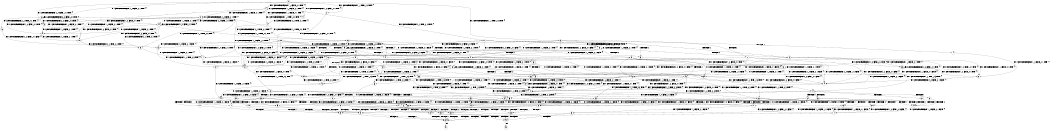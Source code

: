 digraph BCG {
size = "7, 10.5";
center = TRUE;
node [shape = circle];
0 [peripheries = 2];
0 -> 1 [label = "EX !0 !ATOMIC_EXCH_BRANCH (1, +0, FALSE, +0, 1, TRUE) !{}"];
0 -> 2 [label = "EX !2 !ATOMIC_EXCH_BRANCH (2, +1, TRUE, +0, 2, TRUE) !{}"];
0 -> 3 [label = "EX !1 !ATOMIC_EXCH_BRANCH (2, +0, FALSE, +0, 1, TRUE) !{}"];
0 -> 4 [label = "EX !0 !ATOMIC_EXCH_BRANCH (1, +0, FALSE, +0, 1, TRUE) !{}"];
0 -> 5 [label = "EX !2 !ATOMIC_EXCH_BRANCH (2, +1, TRUE, +0, 2, TRUE) !{}"];
0 -> 6 [label = "EX !1 !ATOMIC_EXCH_BRANCH (2, +0, FALSE, +0, 1, TRUE) !{}"];
1 -> 7 [label = "EX !2 !ATOMIC_EXCH_BRANCH (2, +1, TRUE, +0, 2, TRUE) !{}"];
2 -> 8 [label = "EX !0 !ATOMIC_EXCH_BRANCH (1, +0, FALSE, +0, 1, TRUE) !{}"];
3 -> 9 [label = "EX !0 !ATOMIC_EXCH_BRANCH (1, +0, FALSE, +0, 1, TRUE) !{}"];
4 -> 1 [label = "EX !0 !ATOMIC_EXCH_BRANCH (1, +0, FALSE, +0, 1, TRUE) !{}"];
4 -> 7 [label = "EX !2 !ATOMIC_EXCH_BRANCH (2, +1, TRUE, +0, 2, TRUE) !{}"];
4 -> 10 [label = "EX !1 !ATOMIC_EXCH_BRANCH (2, +0, FALSE, +0, 1, TRUE) !{}"];
4 -> 4 [label = "EX !0 !ATOMIC_EXCH_BRANCH (1, +0, FALSE, +0, 1, TRUE) !{}"];
4 -> 11 [label = "EX !2 !ATOMIC_EXCH_BRANCH (2, +1, TRUE, +0, 2, TRUE) !{}"];
4 -> 12 [label = "EX !1 !ATOMIC_EXCH_BRANCH (2, +0, FALSE, +0, 1, TRUE) !{}"];
5 -> 8 [label = "EX !0 !ATOMIC_EXCH_BRANCH (1, +0, FALSE, +0, 1, TRUE) !{}"];
5 -> 13 [label = "EX !1 !ATOMIC_EXCH_BRANCH (2, +0, FALSE, +0, 1, FALSE) !{}"];
5 -> 14 [label = "TERMINATE !2"];
5 -> 15 [label = "EX !0 !ATOMIC_EXCH_BRANCH (1, +0, FALSE, +0, 1, TRUE) !{}"];
5 -> 16 [label = "EX !1 !ATOMIC_EXCH_BRANCH (2, +0, FALSE, +0, 1, FALSE) !{}"];
5 -> 17 [label = "TERMINATE !2"];
6 -> 3 [label = "EX !1 !ATOMIC_EXCH_BRANCH (2, +0, FALSE, +0, 1, TRUE) !{}"];
6 -> 9 [label = "EX !0 !ATOMIC_EXCH_BRANCH (1, +0, FALSE, +0, 1, TRUE) !{}"];
6 -> 18 [label = "EX !2 !ATOMIC_EXCH_BRANCH (2, +1, TRUE, +0, 2, TRUE) !{}"];
6 -> 6 [label = "EX !1 !ATOMIC_EXCH_BRANCH (2, +0, FALSE, +0, 1, TRUE) !{}"];
6 -> 19 [label = "EX !0 !ATOMIC_EXCH_BRANCH (1, +0, FALSE, +0, 1, TRUE) !{}"];
6 -> 20 [label = "EX !2 !ATOMIC_EXCH_BRANCH (2, +1, TRUE, +0, 2, TRUE) !{}"];
7 -> 8 [label = "EX !0 !ATOMIC_EXCH_BRANCH (1, +0, FALSE, +0, 1, TRUE) !{}"];
8 -> 21 [label = "EX !1 !ATOMIC_EXCH_BRANCH (2, +0, FALSE, +0, 1, FALSE) !{}"];
9 -> 10 [label = "EX !1 !ATOMIC_EXCH_BRANCH (2, +0, FALSE, +0, 1, TRUE) !{}"];
10 -> 22 [label = "EX !2 !ATOMIC_EXCH_BRANCH (2, +1, TRUE, +0, 2, TRUE) !{}"];
11 -> 8 [label = "EX !0 !ATOMIC_EXCH_BRANCH (1, +0, FALSE, +0, 1, TRUE) !{}"];
11 -> 21 [label = "EX !1 !ATOMIC_EXCH_BRANCH (2, +0, FALSE, +0, 1, FALSE) !{}"];
11 -> 23 [label = "TERMINATE !2"];
11 -> 15 [label = "EX !0 !ATOMIC_EXCH_BRANCH (1, +0, FALSE, +0, 1, TRUE) !{}"];
11 -> 24 [label = "EX !1 !ATOMIC_EXCH_BRANCH (2, +0, FALSE, +0, 1, FALSE) !{}"];
11 -> 25 [label = "TERMINATE !2"];
12 -> 9 [label = "EX !0 !ATOMIC_EXCH_BRANCH (1, +0, FALSE, +0, 1, TRUE) !{}"];
12 -> 10 [label = "EX !1 !ATOMIC_EXCH_BRANCH (2, +0, FALSE, +0, 1, TRUE) !{}"];
12 -> 22 [label = "EX !2 !ATOMIC_EXCH_BRANCH (2, +1, TRUE, +0, 2, TRUE) !{}"];
12 -> 19 [label = "EX !0 !ATOMIC_EXCH_BRANCH (1, +0, FALSE, +0, 1, TRUE) !{}"];
12 -> 12 [label = "EX !1 !ATOMIC_EXCH_BRANCH (2, +0, FALSE, +0, 1, TRUE) !{}"];
12 -> 26 [label = "EX !2 !ATOMIC_EXCH_BRANCH (2, +1, TRUE, +0, 2, TRUE) !{}"];
13 -> 27 [label = "EX !1 !ATOMIC_EXCH_BRANCH (1, +1, TRUE, +0, 3, TRUE) !{}"];
14 -> 28 [label = "EX !0 !ATOMIC_EXCH_BRANCH (1, +0, FALSE, +0, 1, TRUE) !{}"];
15 -> 8 [label = "EX !0 !ATOMIC_EXCH_BRANCH (1, +0, FALSE, +0, 1, TRUE) !{}"];
15 -> 21 [label = "EX !1 !ATOMIC_EXCH_BRANCH (2, +0, FALSE, +0, 1, FALSE) !{}"];
15 -> 23 [label = "TERMINATE !2"];
15 -> 15 [label = "EX !0 !ATOMIC_EXCH_BRANCH (1, +0, FALSE, +0, 1, TRUE) !{}"];
15 -> 24 [label = "EX !1 !ATOMIC_EXCH_BRANCH (2, +0, FALSE, +0, 1, FALSE) !{}"];
15 -> 25 [label = "TERMINATE !2"];
16 -> 27 [label = "EX !1 !ATOMIC_EXCH_BRANCH (1, +1, TRUE, +0, 3, TRUE) !{}"];
16 -> 29 [label = "EX !0 !ATOMIC_EXCH_BRANCH (1, +0, FALSE, +0, 1, TRUE) !{}"];
16 -> 30 [label = "TERMINATE !2"];
16 -> 31 [label = "EX !1 !ATOMIC_EXCH_BRANCH (1, +1, TRUE, +0, 3, TRUE) !{}"];
16 -> 32 [label = "EX !0 !ATOMIC_EXCH_BRANCH (1, +0, FALSE, +0, 1, TRUE) !{}"];
16 -> 33 [label = "TERMINATE !2"];
17 -> 28 [label = "EX !0 !ATOMIC_EXCH_BRANCH (1, +0, FALSE, +0, 1, TRUE) !{}"];
17 -> 34 [label = "EX !1 !ATOMIC_EXCH_BRANCH (2, +0, FALSE, +0, 1, FALSE) !{}"];
17 -> 35 [label = "EX !0 !ATOMIC_EXCH_BRANCH (1, +0, FALSE, +0, 1, TRUE) !{}"];
17 -> 36 [label = "EX !1 !ATOMIC_EXCH_BRANCH (2, +0, FALSE, +0, 1, FALSE) !{}"];
18 -> 13 [label = "EX !1 !ATOMIC_EXCH_BRANCH (2, +0, FALSE, +0, 1, FALSE) !{}"];
19 -> 9 [label = "EX !0 !ATOMIC_EXCH_BRANCH (1, +0, FALSE, +0, 1, TRUE) !{}"];
19 -> 10 [label = "EX !1 !ATOMIC_EXCH_BRANCH (2, +0, FALSE, +0, 1, TRUE) !{}"];
19 -> 22 [label = "EX !2 !ATOMIC_EXCH_BRANCH (2, +1, TRUE, +0, 2, TRUE) !{}"];
19 -> 19 [label = "EX !0 !ATOMIC_EXCH_BRANCH (1, +0, FALSE, +0, 1, TRUE) !{}"];
19 -> 12 [label = "EX !1 !ATOMIC_EXCH_BRANCH (2, +0, FALSE, +0, 1, TRUE) !{}"];
19 -> 26 [label = "EX !2 !ATOMIC_EXCH_BRANCH (2, +1, TRUE, +0, 2, TRUE) !{}"];
20 -> 13 [label = "EX !1 !ATOMIC_EXCH_BRANCH (2, +0, FALSE, +0, 1, FALSE) !{}"];
20 -> 37 [label = "EX !0 !ATOMIC_EXCH_BRANCH (1, +0, FALSE, +0, 1, TRUE) !{}"];
20 -> 38 [label = "TERMINATE !2"];
20 -> 16 [label = "EX !1 !ATOMIC_EXCH_BRANCH (2, +0, FALSE, +0, 1, FALSE) !{}"];
20 -> 39 [label = "EX !0 !ATOMIC_EXCH_BRANCH (1, +0, FALSE, +0, 1, TRUE) !{}"];
20 -> 40 [label = "TERMINATE !2"];
21 -> 29 [label = "EX !0 !ATOMIC_EXCH_BRANCH (1, +0, FALSE, +0, 1, TRUE) !{}"];
22 -> 37 [label = "EX !0 !ATOMIC_EXCH_BRANCH (1, +0, FALSE, +0, 1, TRUE) !{}"];
23 -> 41 [label = "EX !1 !ATOMIC_EXCH_BRANCH (2, +0, FALSE, +0, 1, FALSE) !{}"];
24 -> 29 [label = "EX !0 !ATOMIC_EXCH_BRANCH (1, +0, FALSE, +0, 1, TRUE) !{}"];
24 -> 42 [label = "EX !1 !ATOMIC_EXCH_BRANCH (1, +1, TRUE, +0, 3, TRUE) !{}"];
24 -> 43 [label = "TERMINATE !2"];
24 -> 32 [label = "EX !0 !ATOMIC_EXCH_BRANCH (1, +0, FALSE, +0, 1, TRUE) !{}"];
24 -> 44 [label = "EX !1 !ATOMIC_EXCH_BRANCH (1, +1, TRUE, +0, 3, TRUE) !{}"];
24 -> 45 [label = "TERMINATE !2"];
25 -> 41 [label = "EX !1 !ATOMIC_EXCH_BRANCH (2, +0, FALSE, +0, 1, FALSE) !{}"];
25 -> 28 [label = "EX !0 !ATOMIC_EXCH_BRANCH (1, +0, FALSE, +0, 1, TRUE) !{}"];
25 -> 46 [label = "EX !1 !ATOMIC_EXCH_BRANCH (2, +0, FALSE, +0, 1, FALSE) !{}"];
25 -> 35 [label = "EX !0 !ATOMIC_EXCH_BRANCH (1, +0, FALSE, +0, 1, TRUE) !{}"];
26 -> 37 [label = "EX !0 !ATOMIC_EXCH_BRANCH (1, +0, FALSE, +0, 1, TRUE) !{}"];
26 -> 21 [label = "EX !1 !ATOMIC_EXCH_BRANCH (2, +0, FALSE, +0, 1, FALSE) !{}"];
26 -> 47 [label = "TERMINATE !2"];
26 -> 39 [label = "EX !0 !ATOMIC_EXCH_BRANCH (1, +0, FALSE, +0, 1, TRUE) !{}"];
26 -> 24 [label = "EX !1 !ATOMIC_EXCH_BRANCH (2, +0, FALSE, +0, 1, FALSE) !{}"];
26 -> 48 [label = "TERMINATE !2"];
27 -> 49 [label = "EX !0 !ATOMIC_EXCH_BRANCH (1, +0, FALSE, +0, 1, FALSE) !{}"];
28 -> 41 [label = "EX !1 !ATOMIC_EXCH_BRANCH (2, +0, FALSE, +0, 1, FALSE) !{}"];
29 -> 42 [label = "EX !1 !ATOMIC_EXCH_BRANCH (1, +1, TRUE, +0, 3, TRUE) !{}"];
30 -> 50 [label = "EX !0 !ATOMIC_EXCH_BRANCH (1, +0, FALSE, +0, 1, TRUE) !{}"];
31 -> 49 [label = "EX !0 !ATOMIC_EXCH_BRANCH (1, +0, FALSE, +0, 1, FALSE) !{}"];
31 -> 51 [label = "TERMINATE !2"];
31 -> 52 [label = "TERMINATE !1"];
31 -> 53 [label = "EX !0 !ATOMIC_EXCH_BRANCH (1, +0, FALSE, +0, 1, FALSE) !{}"];
31 -> 54 [label = "TERMINATE !2"];
31 -> 55 [label = "TERMINATE !1"];
32 -> 29 [label = "EX !0 !ATOMIC_EXCH_BRANCH (1, +0, FALSE, +0, 1, TRUE) !{}"];
32 -> 42 [label = "EX !1 !ATOMIC_EXCH_BRANCH (1, +1, TRUE, +0, 3, TRUE) !{}"];
32 -> 43 [label = "TERMINATE !2"];
32 -> 32 [label = "EX !0 !ATOMIC_EXCH_BRANCH (1, +0, FALSE, +0, 1, TRUE) !{}"];
32 -> 44 [label = "EX !1 !ATOMIC_EXCH_BRANCH (1, +1, TRUE, +0, 3, TRUE) !{}"];
32 -> 45 [label = "TERMINATE !2"];
33 -> 50 [label = "EX !0 !ATOMIC_EXCH_BRANCH (1, +0, FALSE, +0, 1, TRUE) !{}"];
33 -> 56 [label = "EX !1 !ATOMIC_EXCH_BRANCH (1, +1, TRUE, +0, 3, TRUE) !{}"];
33 -> 57 [label = "EX !0 !ATOMIC_EXCH_BRANCH (1, +0, FALSE, +0, 1, TRUE) !{}"];
33 -> 58 [label = "EX !1 !ATOMIC_EXCH_BRANCH (1, +1, TRUE, +0, 3, TRUE) !{}"];
34 -> 56 [label = "EX !1 !ATOMIC_EXCH_BRANCH (1, +1, TRUE, +0, 3, TRUE) !{}"];
35 -> 28 [label = "EX !0 !ATOMIC_EXCH_BRANCH (1, +0, FALSE, +0, 1, TRUE) !{}"];
35 -> 41 [label = "EX !1 !ATOMIC_EXCH_BRANCH (2, +0, FALSE, +0, 1, FALSE) !{}"];
35 -> 35 [label = "EX !0 !ATOMIC_EXCH_BRANCH (1, +0, FALSE, +0, 1, TRUE) !{}"];
35 -> 46 [label = "EX !1 !ATOMIC_EXCH_BRANCH (2, +0, FALSE, +0, 1, FALSE) !{}"];
36 -> 56 [label = "EX !1 !ATOMIC_EXCH_BRANCH (1, +1, TRUE, +0, 3, TRUE) !{}"];
36 -> 50 [label = "EX !0 !ATOMIC_EXCH_BRANCH (1, +0, FALSE, +0, 1, TRUE) !{}"];
36 -> 58 [label = "EX !1 !ATOMIC_EXCH_BRANCH (1, +1, TRUE, +0, 3, TRUE) !{}"];
36 -> 57 [label = "EX !0 !ATOMIC_EXCH_BRANCH (1, +0, FALSE, +0, 1, TRUE) !{}"];
37 -> 21 [label = "EX !1 !ATOMIC_EXCH_BRANCH (2, +0, FALSE, +0, 1, FALSE) !{}"];
38 -> 59 [label = "EX !0 !ATOMIC_EXCH_BRANCH (1, +0, FALSE, +0, 1, TRUE) !{}"];
39 -> 37 [label = "EX !0 !ATOMIC_EXCH_BRANCH (1, +0, FALSE, +0, 1, TRUE) !{}"];
39 -> 21 [label = "EX !1 !ATOMIC_EXCH_BRANCH (2, +0, FALSE, +0, 1, FALSE) !{}"];
39 -> 47 [label = "TERMINATE !2"];
39 -> 39 [label = "EX !0 !ATOMIC_EXCH_BRANCH (1, +0, FALSE, +0, 1, TRUE) !{}"];
39 -> 24 [label = "EX !1 !ATOMIC_EXCH_BRANCH (2, +0, FALSE, +0, 1, FALSE) !{}"];
39 -> 48 [label = "TERMINATE !2"];
40 -> 59 [label = "EX !0 !ATOMIC_EXCH_BRANCH (1, +0, FALSE, +0, 1, TRUE) !{}"];
40 -> 34 [label = "EX !1 !ATOMIC_EXCH_BRANCH (2, +0, FALSE, +0, 1, FALSE) !{}"];
40 -> 60 [label = "EX !0 !ATOMIC_EXCH_BRANCH (1, +0, FALSE, +0, 1, TRUE) !{}"];
40 -> 36 [label = "EX !1 !ATOMIC_EXCH_BRANCH (2, +0, FALSE, +0, 1, FALSE) !{}"];
41 -> 50 [label = "EX !0 !ATOMIC_EXCH_BRANCH (1, +0, FALSE, +0, 1, TRUE) !{}"];
42 -> 49 [label = "EX !0 !ATOMIC_EXCH_BRANCH (1, +0, FALSE, +0, 1, FALSE) !{}"];
43 -> 50 [label = "EX !0 !ATOMIC_EXCH_BRANCH (1, +0, FALSE, +0, 1, TRUE) !{}"];
44 -> 49 [label = "EX !0 !ATOMIC_EXCH_BRANCH (1, +0, FALSE, +0, 1, FALSE) !{}"];
44 -> 61 [label = "TERMINATE !2"];
44 -> 62 [label = "TERMINATE !1"];
44 -> 53 [label = "EX !0 !ATOMIC_EXCH_BRANCH (1, +0, FALSE, +0, 1, FALSE) !{}"];
44 -> 63 [label = "TERMINATE !2"];
44 -> 64 [label = "TERMINATE !1"];
45 -> 50 [label = "EX !0 !ATOMIC_EXCH_BRANCH (1, +0, FALSE, +0, 1, TRUE) !{}"];
45 -> 65 [label = "EX !1 !ATOMIC_EXCH_BRANCH (1, +1, TRUE, +0, 3, TRUE) !{}"];
45 -> 57 [label = "EX !0 !ATOMIC_EXCH_BRANCH (1, +0, FALSE, +0, 1, TRUE) !{}"];
45 -> 66 [label = "EX !1 !ATOMIC_EXCH_BRANCH (1, +1, TRUE, +0, 3, TRUE) !{}"];
46 -> 50 [label = "EX !0 !ATOMIC_EXCH_BRANCH (1, +0, FALSE, +0, 1, TRUE) !{}"];
46 -> 65 [label = "EX !1 !ATOMIC_EXCH_BRANCH (1, +1, TRUE, +0, 3, TRUE) !{}"];
46 -> 57 [label = "EX !0 !ATOMIC_EXCH_BRANCH (1, +0, FALSE, +0, 1, TRUE) !{}"];
46 -> 66 [label = "EX !1 !ATOMIC_EXCH_BRANCH (1, +1, TRUE, +0, 3, TRUE) !{}"];
47 -> 59 [label = "EX !0 !ATOMIC_EXCH_BRANCH (1, +0, FALSE, +0, 1, TRUE) !{}"];
48 -> 59 [label = "EX !0 !ATOMIC_EXCH_BRANCH (1, +0, FALSE, +0, 1, TRUE) !{}"];
48 -> 41 [label = "EX !1 !ATOMIC_EXCH_BRANCH (2, +0, FALSE, +0, 1, FALSE) !{}"];
48 -> 60 [label = "EX !0 !ATOMIC_EXCH_BRANCH (1, +0, FALSE, +0, 1, TRUE) !{}"];
48 -> 46 [label = "EX !1 !ATOMIC_EXCH_BRANCH (2, +0, FALSE, +0, 1, FALSE) !{}"];
49 -> 67 [label = "TERMINATE !0"];
50 -> 65 [label = "EX !1 !ATOMIC_EXCH_BRANCH (1, +1, TRUE, +0, 3, TRUE) !{}"];
51 -> 68 [label = "EX !0 !ATOMIC_EXCH_BRANCH (1, +0, FALSE, +0, 1, FALSE) !{}"];
52 -> 69 [label = "EX !0 !ATOMIC_EXCH_BRANCH (1, +0, FALSE, +0, 1, FALSE) !{}"];
53 -> 67 [label = "TERMINATE !0"];
53 -> 70 [label = "TERMINATE !2"];
53 -> 71 [label = "TERMINATE !1"];
53 -> 72 [label = "TERMINATE !0"];
53 -> 73 [label = "TERMINATE !2"];
53 -> 74 [label = "TERMINATE !1"];
54 -> 68 [label = "EX !0 !ATOMIC_EXCH_BRANCH (1, +0, FALSE, +0, 1, FALSE) !{}"];
54 -> 75 [label = "TERMINATE !1"];
54 -> 76 [label = "EX !0 !ATOMIC_EXCH_BRANCH (1, +0, FALSE, +0, 1, FALSE) !{}"];
54 -> 77 [label = "TERMINATE !1"];
55 -> 69 [label = "EX !0 !ATOMIC_EXCH_BRANCH (1, +0, FALSE, +0, 1, FALSE) !{}"];
55 -> 75 [label = "TERMINATE !2"];
55 -> 78 [label = "EX !0 !ATOMIC_EXCH_BRANCH (1, +0, FALSE, +0, 1, FALSE) !{}"];
55 -> 77 [label = "TERMINATE !2"];
56 -> 68 [label = "EX !0 !ATOMIC_EXCH_BRANCH (1, +0, FALSE, +0, 1, FALSE) !{}"];
57 -> 50 [label = "EX !0 !ATOMIC_EXCH_BRANCH (1, +0, FALSE, +0, 1, TRUE) !{}"];
57 -> 65 [label = "EX !1 !ATOMIC_EXCH_BRANCH (1, +1, TRUE, +0, 3, TRUE) !{}"];
57 -> 57 [label = "EX !0 !ATOMIC_EXCH_BRANCH (1, +0, FALSE, +0, 1, TRUE) !{}"];
57 -> 66 [label = "EX !1 !ATOMIC_EXCH_BRANCH (1, +1, TRUE, +0, 3, TRUE) !{}"];
58 -> 68 [label = "EX !0 !ATOMIC_EXCH_BRANCH (1, +0, FALSE, +0, 1, FALSE) !{}"];
58 -> 75 [label = "TERMINATE !1"];
58 -> 76 [label = "EX !0 !ATOMIC_EXCH_BRANCH (1, +0, FALSE, +0, 1, FALSE) !{}"];
58 -> 77 [label = "TERMINATE !1"];
59 -> 41 [label = "EX !1 !ATOMIC_EXCH_BRANCH (2, +0, FALSE, +0, 1, FALSE) !{}"];
60 -> 59 [label = "EX !0 !ATOMIC_EXCH_BRANCH (1, +0, FALSE, +0, 1, TRUE) !{}"];
60 -> 41 [label = "EX !1 !ATOMIC_EXCH_BRANCH (2, +0, FALSE, +0, 1, FALSE) !{}"];
60 -> 60 [label = "EX !0 !ATOMIC_EXCH_BRANCH (1, +0, FALSE, +0, 1, TRUE) !{}"];
60 -> 46 [label = "EX !1 !ATOMIC_EXCH_BRANCH (2, +0, FALSE, +0, 1, FALSE) !{}"];
61 -> 79 [label = "TERMINATE !1"];
62 -> 79 [label = "TERMINATE !2"];
63 -> 79 [label = "TERMINATE !1"];
63 -> 68 [label = "EX !0 !ATOMIC_EXCH_BRANCH (1, +0, FALSE, +0, 1, FALSE) !{}"];
63 -> 80 [label = "TERMINATE !1"];
63 -> 76 [label = "EX !0 !ATOMIC_EXCH_BRANCH (1, +0, FALSE, +0, 1, FALSE) !{}"];
64 -> 79 [label = "TERMINATE !2"];
64 -> 69 [label = "EX !0 !ATOMIC_EXCH_BRANCH (1, +0, FALSE, +0, 1, FALSE) !{}"];
64 -> 80 [label = "TERMINATE !2"];
64 -> 78 [label = "EX !0 !ATOMIC_EXCH_BRANCH (1, +0, FALSE, +0, 1, FALSE) !{}"];
65 -> 68 [label = "EX !0 !ATOMIC_EXCH_BRANCH (1, +0, FALSE, +0, 1, FALSE) !{}"];
66 -> 68 [label = "EX !0 !ATOMIC_EXCH_BRANCH (1, +0, FALSE, +0, 1, FALSE) !{}"];
66 -> 79 [label = "TERMINATE !1"];
66 -> 76 [label = "EX !0 !ATOMIC_EXCH_BRANCH (1, +0, FALSE, +0, 1, FALSE) !{}"];
66 -> 80 [label = "TERMINATE !1"];
67 -> 81 [label = "TERMINATE !2"];
68 -> 81 [label = "TERMINATE !0"];
69 -> 82 [label = "TERMINATE !0"];
70 -> 81 [label = "TERMINATE !0"];
71 -> 82 [label = "TERMINATE !0"];
72 -> 81 [label = "TERMINATE !2"];
72 -> 82 [label = "TERMINATE !1"];
72 -> 83 [label = "TERMINATE !2"];
72 -> 84 [label = "TERMINATE !1"];
73 -> 81 [label = "TERMINATE !0"];
73 -> 85 [label = "TERMINATE !1"];
73 -> 83 [label = "TERMINATE !0"];
73 -> 86 [label = "TERMINATE !1"];
74 -> 82 [label = "TERMINATE !0"];
74 -> 85 [label = "TERMINATE !2"];
74 -> 84 [label = "TERMINATE !0"];
74 -> 86 [label = "TERMINATE !2"];
75 -> 87 [label = "EX !0 !ATOMIC_EXCH_BRANCH (1, +0, FALSE, +0, 1, FALSE) !{}"];
76 -> 81 [label = "TERMINATE !0"];
76 -> 85 [label = "TERMINATE !1"];
76 -> 83 [label = "TERMINATE !0"];
76 -> 86 [label = "TERMINATE !1"];
77 -> 87 [label = "EX !0 !ATOMIC_EXCH_BRANCH (1, +0, FALSE, +0, 1, FALSE) !{}"];
77 -> 88 [label = "EX !0 !ATOMIC_EXCH_BRANCH (1, +0, FALSE, +0, 1, FALSE) !{}"];
78 -> 82 [label = "TERMINATE !0"];
78 -> 85 [label = "TERMINATE !2"];
78 -> 84 [label = "TERMINATE !0"];
78 -> 86 [label = "TERMINATE !2"];
79 -> 87 [label = "EX !0 !ATOMIC_EXCH_BRANCH (1, +0, FALSE, +0, 1, FALSE) !{}"];
80 -> 87 [label = "EX !0 !ATOMIC_EXCH_BRANCH (1, +0, FALSE, +0, 1, FALSE) !{}"];
80 -> 88 [label = "EX !0 !ATOMIC_EXCH_BRANCH (1, +0, FALSE, +0, 1, FALSE) !{}"];
81 -> 89 [label = "TERMINATE !1"];
82 -> 89 [label = "TERMINATE !2"];
83 -> 89 [label = "TERMINATE !1"];
83 -> 90 [label = "TERMINATE !1"];
84 -> 89 [label = "TERMINATE !2"];
84 -> 90 [label = "TERMINATE !2"];
85 -> 89 [label = "TERMINATE !0"];
86 -> 89 [label = "TERMINATE !0"];
86 -> 90 [label = "TERMINATE !0"];
87 -> 89 [label = "TERMINATE !0"];
88 -> 89 [label = "TERMINATE !0"];
88 -> 90 [label = "TERMINATE !0"];
89 -> 91 [label = "exit"];
90 -> 92 [label = "exit"];
}
